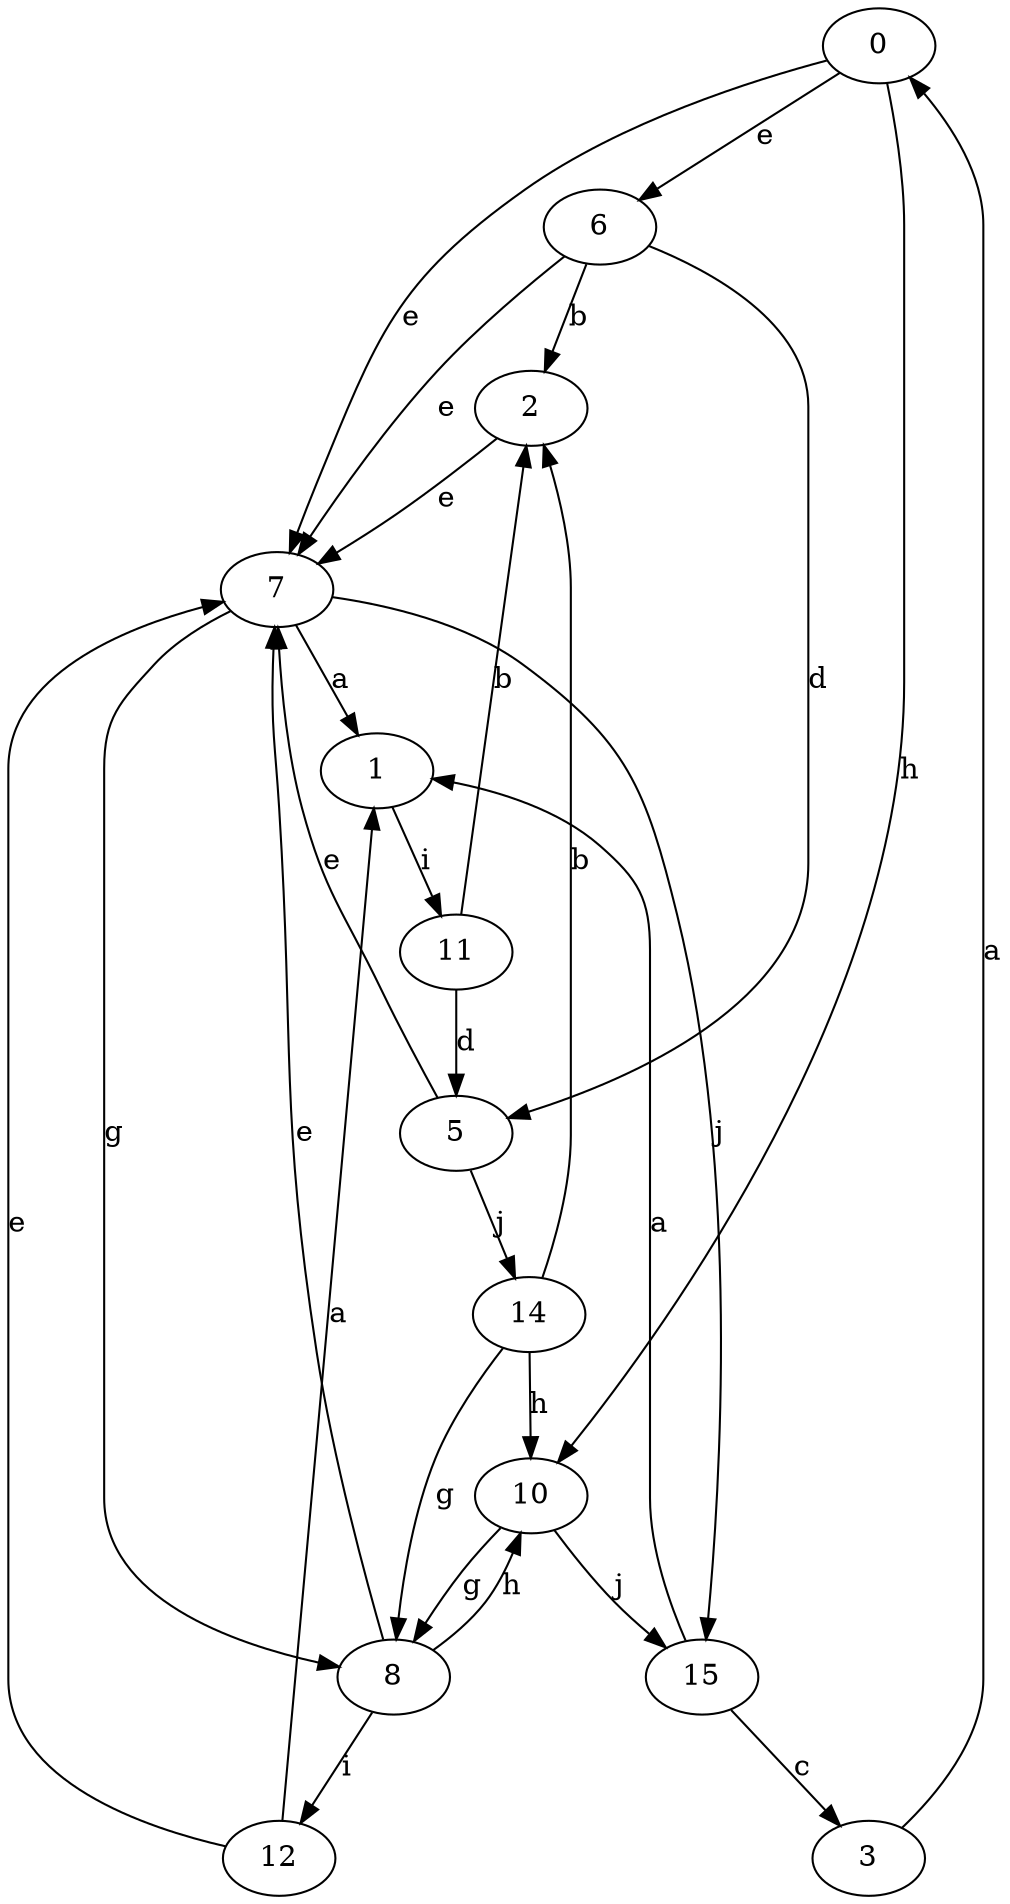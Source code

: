 strict digraph  {
0;
1;
2;
3;
5;
6;
7;
8;
10;
11;
12;
14;
15;
0 -> 6  [label=e];
0 -> 7  [label=e];
0 -> 10  [label=h];
1 -> 11  [label=i];
2 -> 7  [label=e];
3 -> 0  [label=a];
5 -> 7  [label=e];
5 -> 14  [label=j];
6 -> 2  [label=b];
6 -> 5  [label=d];
6 -> 7  [label=e];
7 -> 1  [label=a];
7 -> 8  [label=g];
7 -> 15  [label=j];
8 -> 7  [label=e];
8 -> 10  [label=h];
8 -> 12  [label=i];
10 -> 8  [label=g];
10 -> 15  [label=j];
11 -> 2  [label=b];
11 -> 5  [label=d];
12 -> 1  [label=a];
12 -> 7  [label=e];
14 -> 2  [label=b];
14 -> 8  [label=g];
14 -> 10  [label=h];
15 -> 1  [label=a];
15 -> 3  [label=c];
}

